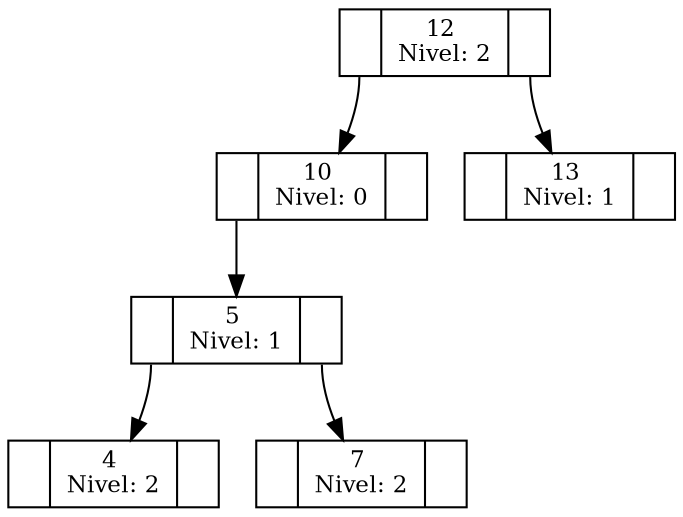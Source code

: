 digraph g {
	node [shape=record,height=.08,fontsize=11];
	 12 [label="<p0>| 12 \nNivel: 2 |<p1>"];
	 12 :p0 ->  10 ;
	 12 :p1 ->  13 ;
	 10 [label="<p0>| 10 \nNivel: 0 |<p1>"];
	 10 :p0 ->  5 ;
	 5 [label="<p0>| 5 \nNivel: 1 |<p1>"];
	 5 :p0 ->  4 ;
	 5 :p1 ->  7 ;
	 4 [label="<p0>| 4 \nNivel: 2 |<p1>"];
	 7 [label="<p0>| 7 \nNivel: 2 |<p1>"];
	 13 [label="<p0>| 13 \nNivel: 1 |<p1>"];
}
